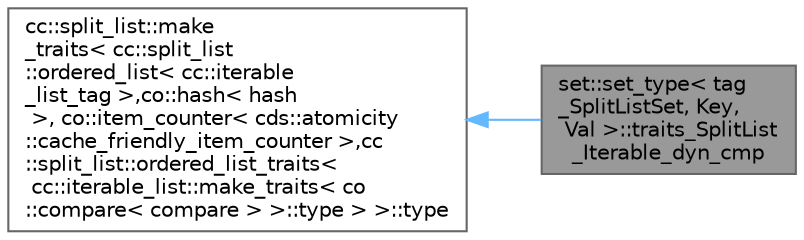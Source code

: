 digraph "set::set_type&lt; tag_SplitListSet, Key, Val &gt;::traits_SplitList_Iterable_dyn_cmp"
{
 // LATEX_PDF_SIZE
  bgcolor="transparent";
  edge [fontname=Helvetica,fontsize=10,labelfontname=Helvetica,labelfontsize=10];
  node [fontname=Helvetica,fontsize=10,shape=box,height=0.2,width=0.4];
  rankdir="LR";
  Node1 [id="Node000001",label="set::set_type\< tag\l_SplitListSet, Key,\l Val \>::traits_SplitList\l_Iterable_dyn_cmp",height=0.2,width=0.4,color="gray40", fillcolor="grey60", style="filled", fontcolor="black",tooltip=" "];
  Node2 -> Node1 [id="edge2_Node000001_Node000002",dir="back",color="steelblue1",style="solid",tooltip=" "];
  Node2 [id="Node000002",label="cc::split_list::make\l_traits\< cc::split_list\l::ordered_list\< cc::iterable\l_list_tag \>,co::hash\< hash\l \>, co::item_counter\< cds::atomicity\l::cache_friendly_item_counter \>,cc\l::split_list::ordered_list_traits\<\l cc::iterable_list::make_traits\< co\l::compare\< compare \> \>::type \> \>::type",height=0.2,width=0.4,color="gray40", fillcolor="white", style="filled",tooltip=" "];
}
